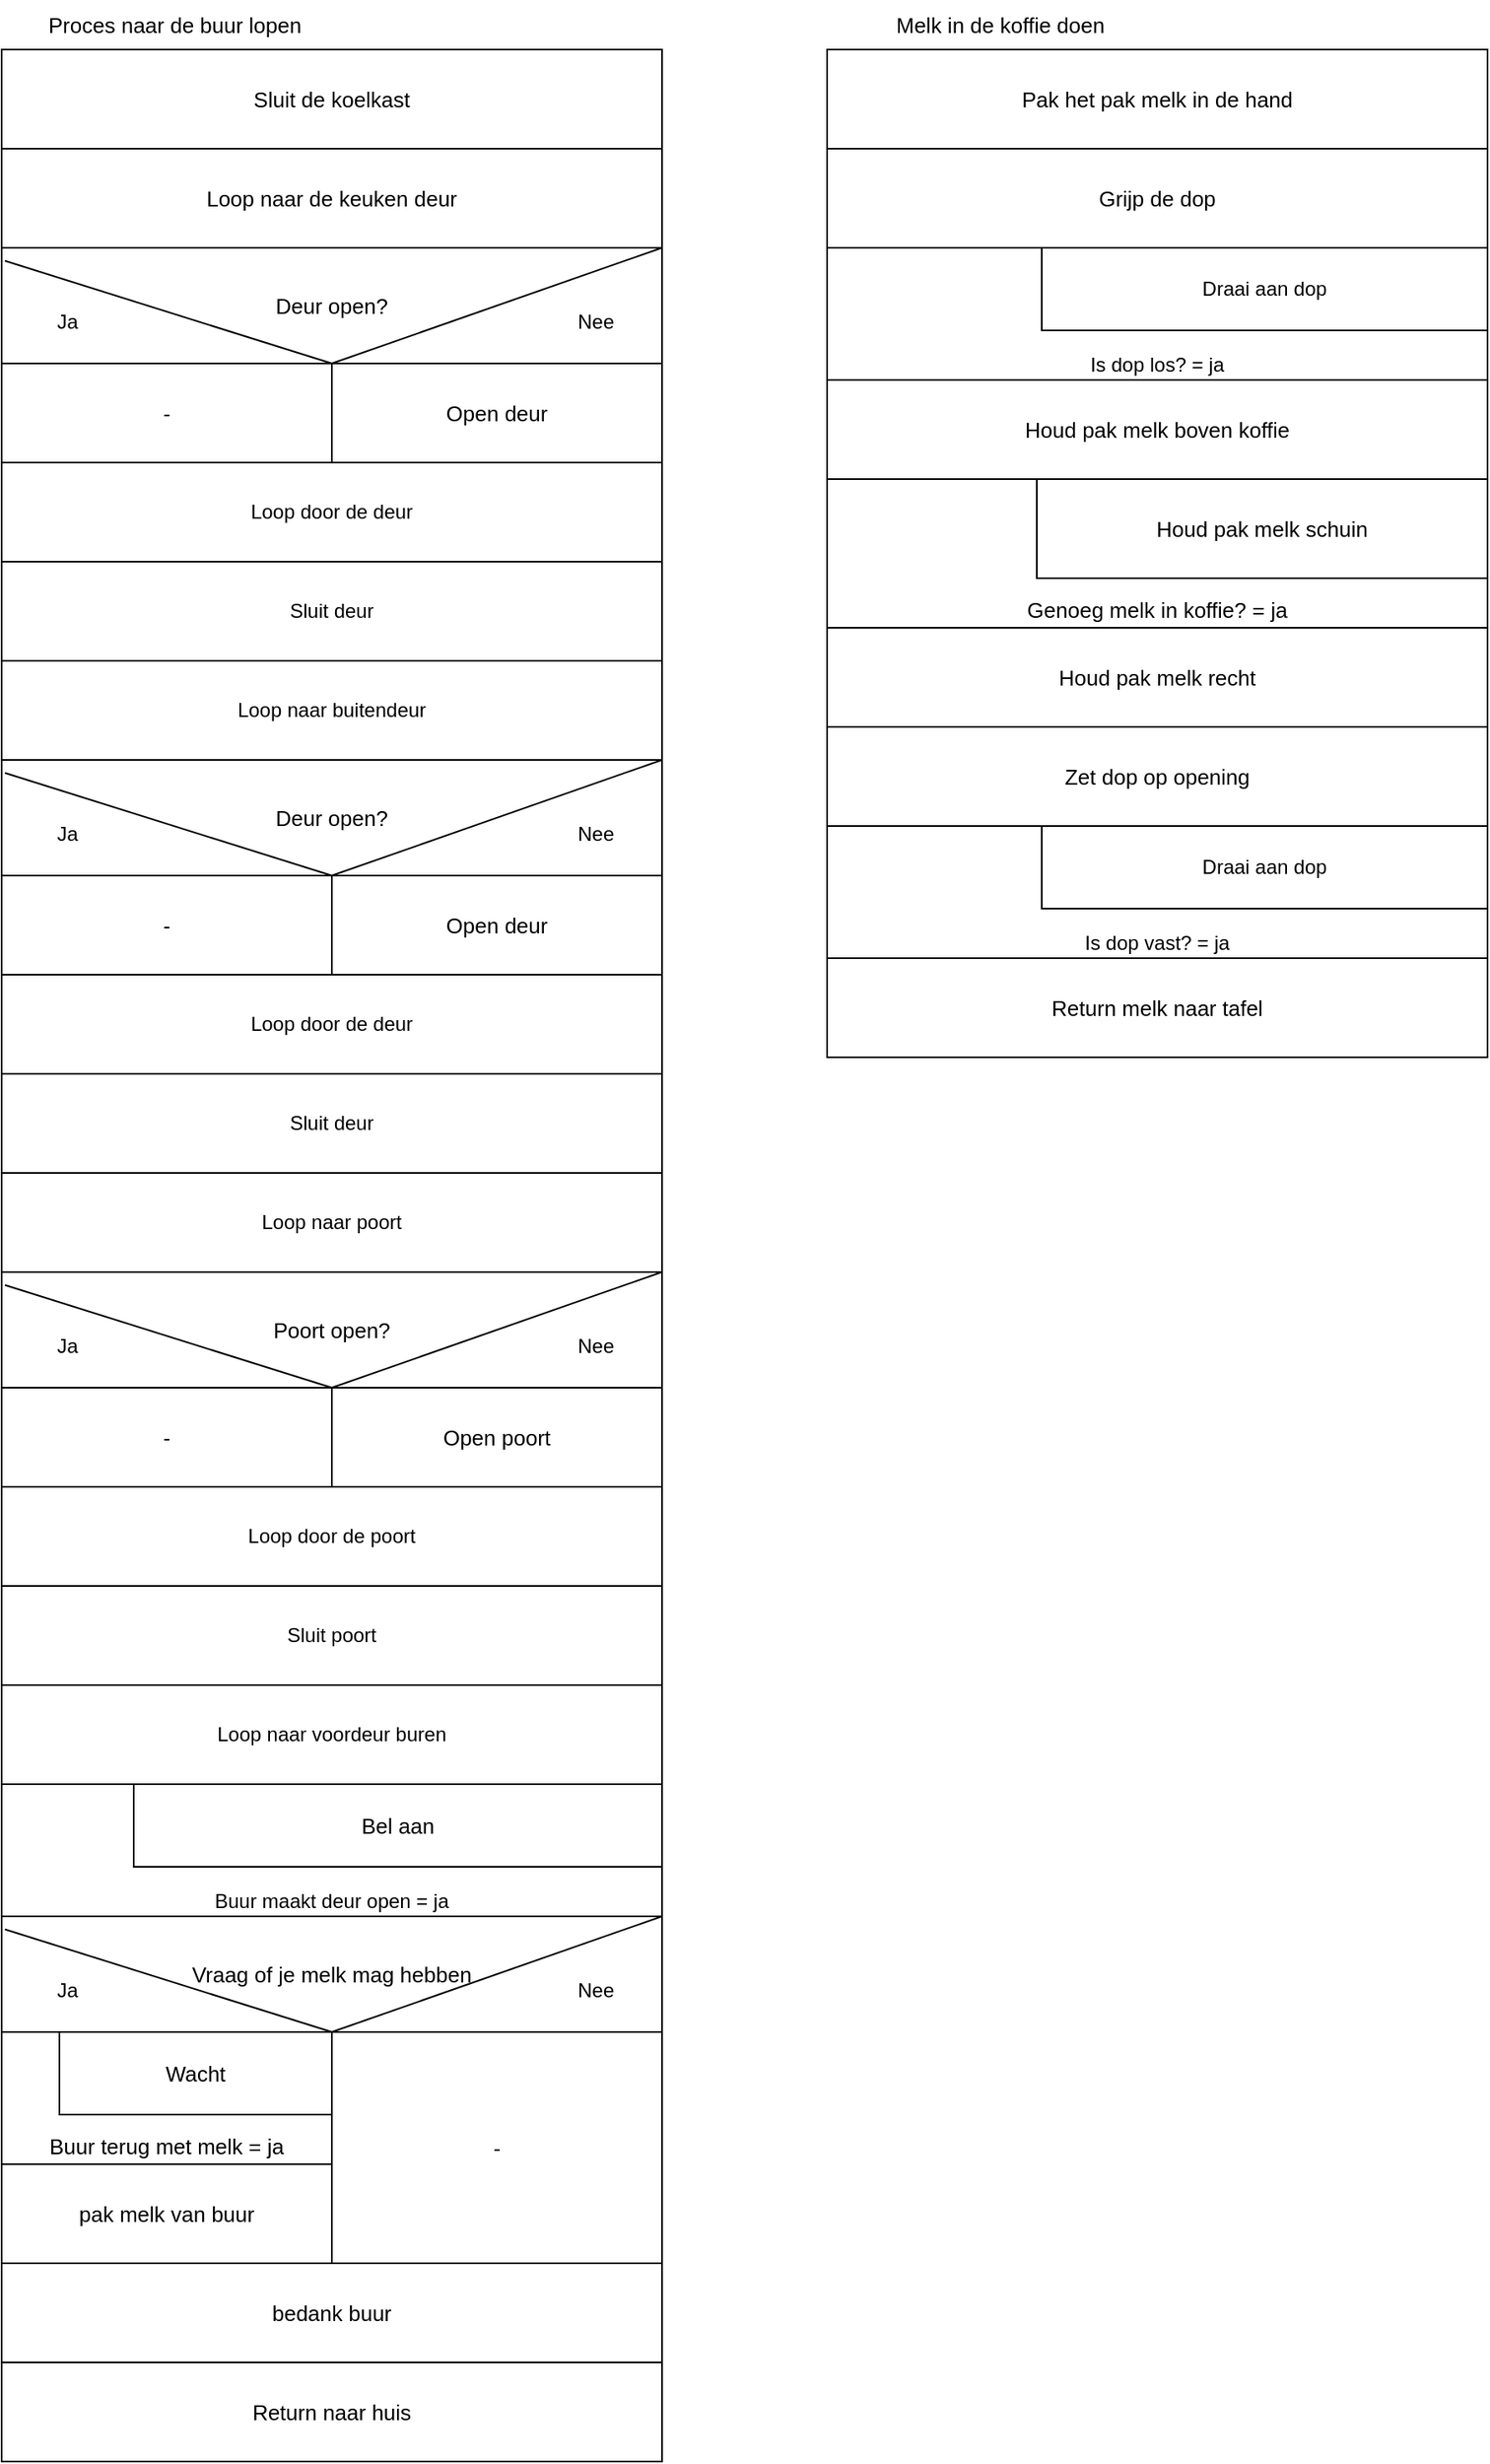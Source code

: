 <mxfile>
    <diagram id="Jf3XtozxKR3p9-TUgh8i" name="Page-1">
        <mxGraphModel dx="875" dy="646" grid="1" gridSize="10" guides="1" tooltips="1" connect="1" arrows="1" fold="1" page="1" pageScale="1" pageWidth="827" pageHeight="1169" math="0" shadow="0">
            <root>
                <mxCell id="0"/>
                <mxCell id="1" parent="0"/>
                <mxCell id="2" value="&lt;span style=&quot;font-size: 13px&quot;&gt;Sluit de koelkast&lt;/span&gt;" style="rounded=0;whiteSpace=wrap;html=1;" parent="1" vertex="1">
                    <mxGeometry x="200" y="360" width="400" height="60" as="geometry"/>
                </mxCell>
                <mxCell id="3" value="&lt;font style=&quot;font-size: 13px&quot;&gt;Loop naar de keuken deur&lt;/font&gt;" style="rounded=0;whiteSpace=wrap;html=1;" parent="1" vertex="1">
                    <mxGeometry x="200" y="420" width="400" height="60" as="geometry"/>
                </mxCell>
                <mxCell id="4" value="&lt;font style=&quot;font-size: 13px&quot;&gt;Deur open?&lt;/font&gt;" style="rounded=0;whiteSpace=wrap;html=1;" parent="1" vertex="1">
                    <mxGeometry x="200" y="480" width="400" height="70" as="geometry"/>
                </mxCell>
                <mxCell id="5" value="&lt;font style=&quot;font-size: 13px&quot;&gt;-&lt;/font&gt;" style="rounded=0;whiteSpace=wrap;html=1;" parent="1" vertex="1">
                    <mxGeometry x="200" y="550" width="200" height="60" as="geometry"/>
                </mxCell>
                <mxCell id="8" value="Sluit deur" style="rounded=0;whiteSpace=wrap;html=1;" parent="1" vertex="1">
                    <mxGeometry x="200" y="670" width="400" height="60" as="geometry"/>
                </mxCell>
                <mxCell id="9" value="Proces naar de buur lopen" style="text;html=1;strokeColor=none;fillColor=none;align=center;verticalAlign=middle;whiteSpace=wrap;rounded=0;fontSize=13;" parent="1" vertex="1">
                    <mxGeometry x="200" y="330" width="210" height="30" as="geometry"/>
                </mxCell>
                <mxCell id="19" value="Loop naar buitendeur" style="rounded=0;whiteSpace=wrap;html=1;" parent="1" vertex="1">
                    <mxGeometry x="200" y="730" width="400" height="60" as="geometry"/>
                </mxCell>
                <mxCell id="20" value="Loop door de deur" style="rounded=0;whiteSpace=wrap;html=1;" parent="1" vertex="1">
                    <mxGeometry x="200" y="610" width="400" height="60" as="geometry"/>
                </mxCell>
                <mxCell id="22" value="" style="endArrow=none;html=1;exitX=0.5;exitY=1;exitDx=0;exitDy=0;entryX=1;entryY=0;entryDx=0;entryDy=0;" parent="1" source="4" target="4" edge="1">
                    <mxGeometry width="50" height="50" relative="1" as="geometry">
                        <mxPoint x="380" y="660" as="sourcePoint"/>
                        <mxPoint x="430" y="610" as="targetPoint"/>
                    </mxGeometry>
                </mxCell>
                <mxCell id="23" value="" style="endArrow=none;html=1;exitX=0.005;exitY=0.113;exitDx=0;exitDy=0;exitPerimeter=0;entryX=0.5;entryY=1;entryDx=0;entryDy=0;" parent="1" source="4" target="4" edge="1">
                    <mxGeometry width="50" height="50" relative="1" as="geometry">
                        <mxPoint x="380" y="660" as="sourcePoint"/>
                        <mxPoint x="430" y="610" as="targetPoint"/>
                    </mxGeometry>
                </mxCell>
                <mxCell id="25" value="Ja" style="text;html=1;strokeColor=none;fillColor=none;align=center;verticalAlign=middle;whiteSpace=wrap;rounded=0;" parent="1" vertex="1">
                    <mxGeometry x="210" y="510" width="60" height="30" as="geometry"/>
                </mxCell>
                <mxCell id="26" value="Nee" style="text;html=1;strokeColor=none;fillColor=none;align=center;verticalAlign=middle;whiteSpace=wrap;rounded=0;" parent="1" vertex="1">
                    <mxGeometry x="530" y="510" width="60" height="30" as="geometry"/>
                </mxCell>
                <mxCell id="27" value="&lt;font style=&quot;font-size: 13px&quot;&gt;Open deur&lt;/font&gt;" style="rounded=0;whiteSpace=wrap;html=1;" parent="1" vertex="1">
                    <mxGeometry x="400" y="550" width="200" height="60" as="geometry"/>
                </mxCell>
                <mxCell id="28" value="&lt;font style=&quot;font-size: 13px&quot;&gt;Deur open?&lt;/font&gt;" style="rounded=0;whiteSpace=wrap;html=1;" parent="1" vertex="1">
                    <mxGeometry x="200" y="790" width="400" height="70" as="geometry"/>
                </mxCell>
                <mxCell id="29" value="&lt;font style=&quot;font-size: 13px&quot;&gt;-&lt;/font&gt;" style="rounded=0;whiteSpace=wrap;html=1;" parent="1" vertex="1">
                    <mxGeometry x="200" y="860" width="200" height="60" as="geometry"/>
                </mxCell>
                <mxCell id="30" value="Sluit deur" style="rounded=0;whiteSpace=wrap;html=1;" parent="1" vertex="1">
                    <mxGeometry x="200" y="980" width="400" height="60" as="geometry"/>
                </mxCell>
                <mxCell id="31" value="Loop door de deur" style="rounded=0;whiteSpace=wrap;html=1;" parent="1" vertex="1">
                    <mxGeometry x="200" y="920" width="400" height="60" as="geometry"/>
                </mxCell>
                <mxCell id="32" value="" style="endArrow=none;html=1;exitX=0.5;exitY=1;exitDx=0;exitDy=0;entryX=1;entryY=0;entryDx=0;entryDy=0;" parent="1" source="28" target="28" edge="1">
                    <mxGeometry width="50" height="50" relative="1" as="geometry">
                        <mxPoint x="380" y="970" as="sourcePoint"/>
                        <mxPoint x="430" y="920" as="targetPoint"/>
                    </mxGeometry>
                </mxCell>
                <mxCell id="33" value="" style="endArrow=none;html=1;exitX=0.005;exitY=0.113;exitDx=0;exitDy=0;exitPerimeter=0;entryX=0.5;entryY=1;entryDx=0;entryDy=0;" parent="1" source="28" target="28" edge="1">
                    <mxGeometry width="50" height="50" relative="1" as="geometry">
                        <mxPoint x="380" y="970" as="sourcePoint"/>
                        <mxPoint x="430" y="920" as="targetPoint"/>
                    </mxGeometry>
                </mxCell>
                <mxCell id="34" value="Ja" style="text;html=1;strokeColor=none;fillColor=none;align=center;verticalAlign=middle;whiteSpace=wrap;rounded=0;" parent="1" vertex="1">
                    <mxGeometry x="210" y="820" width="60" height="30" as="geometry"/>
                </mxCell>
                <mxCell id="35" value="Nee" style="text;html=1;strokeColor=none;fillColor=none;align=center;verticalAlign=middle;whiteSpace=wrap;rounded=0;" parent="1" vertex="1">
                    <mxGeometry x="530" y="820" width="60" height="30" as="geometry"/>
                </mxCell>
                <mxCell id="36" value="&lt;font style=&quot;font-size: 13px&quot;&gt;Open deur&lt;/font&gt;" style="rounded=0;whiteSpace=wrap;html=1;" parent="1" vertex="1">
                    <mxGeometry x="400" y="860" width="200" height="60" as="geometry"/>
                </mxCell>
                <mxCell id="38" value="Loop naar poort" style="rounded=0;whiteSpace=wrap;html=1;" parent="1" vertex="1">
                    <mxGeometry x="200" y="1040" width="400" height="60" as="geometry"/>
                </mxCell>
                <mxCell id="39" value="&lt;font style=&quot;font-size: 13px&quot;&gt;Poort open?&lt;/font&gt;" style="rounded=0;whiteSpace=wrap;html=1;" parent="1" vertex="1">
                    <mxGeometry x="200" y="1100" width="400" height="70" as="geometry"/>
                </mxCell>
                <mxCell id="40" value="&lt;font style=&quot;font-size: 13px&quot;&gt;-&lt;/font&gt;" style="rounded=0;whiteSpace=wrap;html=1;" parent="1" vertex="1">
                    <mxGeometry x="200" y="1170" width="200" height="60" as="geometry"/>
                </mxCell>
                <mxCell id="41" value="Sluit poort" style="rounded=0;whiteSpace=wrap;html=1;" parent="1" vertex="1">
                    <mxGeometry x="200" y="1290" width="400" height="60" as="geometry"/>
                </mxCell>
                <mxCell id="42" value="Loop door de poort" style="rounded=0;whiteSpace=wrap;html=1;" parent="1" vertex="1">
                    <mxGeometry x="200" y="1230" width="400" height="60" as="geometry"/>
                </mxCell>
                <mxCell id="43" value="" style="endArrow=none;html=1;exitX=0.5;exitY=1;exitDx=0;exitDy=0;entryX=1;entryY=0;entryDx=0;entryDy=0;" parent="1" source="39" target="39" edge="1">
                    <mxGeometry width="50" height="50" relative="1" as="geometry">
                        <mxPoint x="380" y="1280" as="sourcePoint"/>
                        <mxPoint x="430" y="1230" as="targetPoint"/>
                    </mxGeometry>
                </mxCell>
                <mxCell id="44" value="" style="endArrow=none;html=1;exitX=0.005;exitY=0.113;exitDx=0;exitDy=0;exitPerimeter=0;entryX=0.5;entryY=1;entryDx=0;entryDy=0;" parent="1" source="39" target="39" edge="1">
                    <mxGeometry width="50" height="50" relative="1" as="geometry">
                        <mxPoint x="380" y="1280" as="sourcePoint"/>
                        <mxPoint x="430" y="1230" as="targetPoint"/>
                    </mxGeometry>
                </mxCell>
                <mxCell id="45" value="Ja" style="text;html=1;strokeColor=none;fillColor=none;align=center;verticalAlign=middle;whiteSpace=wrap;rounded=0;" parent="1" vertex="1">
                    <mxGeometry x="210" y="1130" width="60" height="30" as="geometry"/>
                </mxCell>
                <mxCell id="46" value="Nee" style="text;html=1;strokeColor=none;fillColor=none;align=center;verticalAlign=middle;whiteSpace=wrap;rounded=0;" parent="1" vertex="1">
                    <mxGeometry x="530" y="1130" width="60" height="30" as="geometry"/>
                </mxCell>
                <mxCell id="47" value="&lt;font style=&quot;font-size: 13px&quot;&gt;Open poort&lt;/font&gt;" style="rounded=0;whiteSpace=wrap;html=1;" parent="1" vertex="1">
                    <mxGeometry x="400" y="1170" width="200" height="60" as="geometry"/>
                </mxCell>
                <mxCell id="48" value="Loop naar voordeur buren" style="rounded=0;whiteSpace=wrap;html=1;" parent="1" vertex="1">
                    <mxGeometry x="200" y="1350" width="400" height="60" as="geometry"/>
                </mxCell>
                <mxCell id="49" value="Buur maakt deur open = ja" style="rounded=0;whiteSpace=wrap;html=1;verticalAlign=bottom;" vertex="1" parent="1">
                    <mxGeometry x="200" y="1410" width="400" height="80" as="geometry"/>
                </mxCell>
                <mxCell id="57" value="&lt;font style=&quot;font-size: 13px&quot;&gt;Bel aan&lt;/font&gt;" style="rounded=0;whiteSpace=wrap;html=1;" vertex="1" parent="1">
                    <mxGeometry x="280" y="1410" width="320" height="50" as="geometry"/>
                </mxCell>
                <mxCell id="67" value="&lt;font style=&quot;font-size: 13px&quot;&gt;Vraag of je melk mag hebben&lt;/font&gt;" style="rounded=0;whiteSpace=wrap;html=1;" vertex="1" parent="1">
                    <mxGeometry x="200" y="1490" width="400" height="70" as="geometry"/>
                </mxCell>
                <mxCell id="68" value="&lt;font style=&quot;font-size: 13px&quot;&gt;Buur terug met melk = ja&lt;/font&gt;" style="rounded=0;whiteSpace=wrap;html=1;verticalAlign=bottom;" vertex="1" parent="1">
                    <mxGeometry x="200" y="1560" width="200" height="80" as="geometry"/>
                </mxCell>
                <mxCell id="69" value="" style="endArrow=none;html=1;exitX=0.5;exitY=1;exitDx=0;exitDy=0;entryX=1;entryY=0;entryDx=0;entryDy=0;" edge="1" source="67" target="67" parent="1">
                    <mxGeometry width="50" height="50" relative="1" as="geometry">
                        <mxPoint x="380" y="1670" as="sourcePoint"/>
                        <mxPoint x="430" y="1620" as="targetPoint"/>
                    </mxGeometry>
                </mxCell>
                <mxCell id="70" value="" style="endArrow=none;html=1;exitX=0.005;exitY=0.113;exitDx=0;exitDy=0;exitPerimeter=0;entryX=0.5;entryY=1;entryDx=0;entryDy=0;" edge="1" source="67" target="67" parent="1">
                    <mxGeometry width="50" height="50" relative="1" as="geometry">
                        <mxPoint x="380" y="1670" as="sourcePoint"/>
                        <mxPoint x="430" y="1620" as="targetPoint"/>
                    </mxGeometry>
                </mxCell>
                <mxCell id="71" value="Ja" style="text;html=1;strokeColor=none;fillColor=none;align=center;verticalAlign=middle;whiteSpace=wrap;rounded=0;" vertex="1" parent="1">
                    <mxGeometry x="210" y="1520" width="60" height="30" as="geometry"/>
                </mxCell>
                <mxCell id="72" value="Nee" style="text;html=1;strokeColor=none;fillColor=none;align=center;verticalAlign=middle;whiteSpace=wrap;rounded=0;" vertex="1" parent="1">
                    <mxGeometry x="530" y="1520" width="60" height="30" as="geometry"/>
                </mxCell>
                <mxCell id="73" value="&lt;font style=&quot;font-size: 13px&quot;&gt;-&lt;/font&gt;" style="rounded=0;whiteSpace=wrap;html=1;" vertex="1" parent="1">
                    <mxGeometry x="400" y="1560" width="200" height="140" as="geometry"/>
                </mxCell>
                <mxCell id="74" value="&lt;font style=&quot;font-size: 13px&quot;&gt;pak melk van buur&lt;/font&gt;" style="rounded=0;whiteSpace=wrap;html=1;" vertex="1" parent="1">
                    <mxGeometry x="200" y="1640" width="200" height="60" as="geometry"/>
                </mxCell>
                <mxCell id="75" value="&lt;font style=&quot;font-size: 13px&quot;&gt;bedank buur&lt;/font&gt;" style="rounded=0;whiteSpace=wrap;html=1;" vertex="1" parent="1">
                    <mxGeometry x="200" y="1700" width="400" height="60" as="geometry"/>
                </mxCell>
                <mxCell id="76" value="&lt;font style=&quot;font-size: 13px&quot;&gt;Return naar huis&lt;/font&gt;" style="rounded=0;whiteSpace=wrap;html=1;" vertex="1" parent="1">
                    <mxGeometry x="200" y="1760" width="400" height="60" as="geometry"/>
                </mxCell>
                <mxCell id="77" value="&lt;span style=&quot;font-size: 13px&quot;&gt;Pak het pak melk in de hand&lt;/span&gt;" style="rounded=0;whiteSpace=wrap;html=1;" vertex="1" parent="1">
                    <mxGeometry x="700" y="360" width="400" height="60" as="geometry"/>
                </mxCell>
                <mxCell id="78" value="Melk in de koffie doen" style="text;html=1;strokeColor=none;fillColor=none;align=center;verticalAlign=middle;whiteSpace=wrap;rounded=0;fontSize=13;" vertex="1" parent="1">
                    <mxGeometry x="700" y="330" width="210" height="30" as="geometry"/>
                </mxCell>
                <mxCell id="79" value="&lt;span style=&quot;font-size: 13px&quot;&gt;Grijp de dop&lt;/span&gt;" style="rounded=0;whiteSpace=wrap;html=1;" vertex="1" parent="1">
                    <mxGeometry x="700" y="420" width="400" height="60" as="geometry"/>
                </mxCell>
                <mxCell id="80" value="Is dop los? = ja" style="rounded=0;whiteSpace=wrap;html=1;verticalAlign=bottom;" vertex="1" parent="1">
                    <mxGeometry x="700" y="480" width="400" height="80" as="geometry"/>
                </mxCell>
                <mxCell id="81" value="Draai aan dop" style="rounded=0;whiteSpace=wrap;html=1;" vertex="1" parent="1">
                    <mxGeometry x="830" y="480" width="270" height="50" as="geometry"/>
                </mxCell>
                <mxCell id="83" value="&lt;span style=&quot;font-size: 13px&quot;&gt;Houd pak melk boven koffie&lt;/span&gt;" style="rounded=0;whiteSpace=wrap;html=1;" vertex="1" parent="1">
                    <mxGeometry x="700" y="560" width="400" height="60" as="geometry"/>
                </mxCell>
                <mxCell id="86" value="&lt;span style=&quot;font-size: 13px&quot;&gt;Genoeg melk in koffie? = ja&lt;/span&gt;" style="rounded=0;whiteSpace=wrap;html=1;verticalAlign=bottom;" vertex="1" parent="1">
                    <mxGeometry x="700" y="620" width="400" height="90" as="geometry"/>
                </mxCell>
                <mxCell id="87" value="&lt;span style=&quot;font-size: 13px&quot;&gt;Houd pak melk schuin&lt;/span&gt;" style="rounded=0;whiteSpace=wrap;html=1;" vertex="1" parent="1">
                    <mxGeometry x="827" y="620" width="273" height="60" as="geometry"/>
                </mxCell>
                <mxCell id="88" value="&lt;span style=&quot;font-size: 13px&quot;&gt;Wacht&lt;/span&gt;" style="rounded=0;whiteSpace=wrap;html=1;verticalAlign=middle;" vertex="1" parent="1">
                    <mxGeometry x="235" y="1560" width="165" height="50" as="geometry"/>
                </mxCell>
                <mxCell id="89" value="&lt;span style=&quot;font-size: 13px&quot;&gt;Houd pak melk recht&lt;/span&gt;" style="rounded=0;whiteSpace=wrap;html=1;" vertex="1" parent="1">
                    <mxGeometry x="700" y="710" width="400" height="60" as="geometry"/>
                </mxCell>
                <mxCell id="90" value="&lt;span style=&quot;font-size: 13px&quot;&gt;Zet dop op opening&lt;/span&gt;" style="rounded=0;whiteSpace=wrap;html=1;" vertex="1" parent="1">
                    <mxGeometry x="700" y="770" width="400" height="60" as="geometry"/>
                </mxCell>
                <mxCell id="91" value="Is dop vast? = ja" style="rounded=0;whiteSpace=wrap;html=1;verticalAlign=bottom;" vertex="1" parent="1">
                    <mxGeometry x="700" y="830" width="400" height="80" as="geometry"/>
                </mxCell>
                <mxCell id="92" value="Draai aan dop" style="rounded=0;whiteSpace=wrap;html=1;" vertex="1" parent="1">
                    <mxGeometry x="830" y="830" width="270" height="50" as="geometry"/>
                </mxCell>
                <mxCell id="93" value="&lt;span style=&quot;font-size: 13px&quot;&gt;Return melk naar tafel&lt;/span&gt;" style="rounded=0;whiteSpace=wrap;html=1;" vertex="1" parent="1">
                    <mxGeometry x="700" y="910" width="400" height="60" as="geometry"/>
                </mxCell>
            </root>
        </mxGraphModel>
    </diagram>
</mxfile>